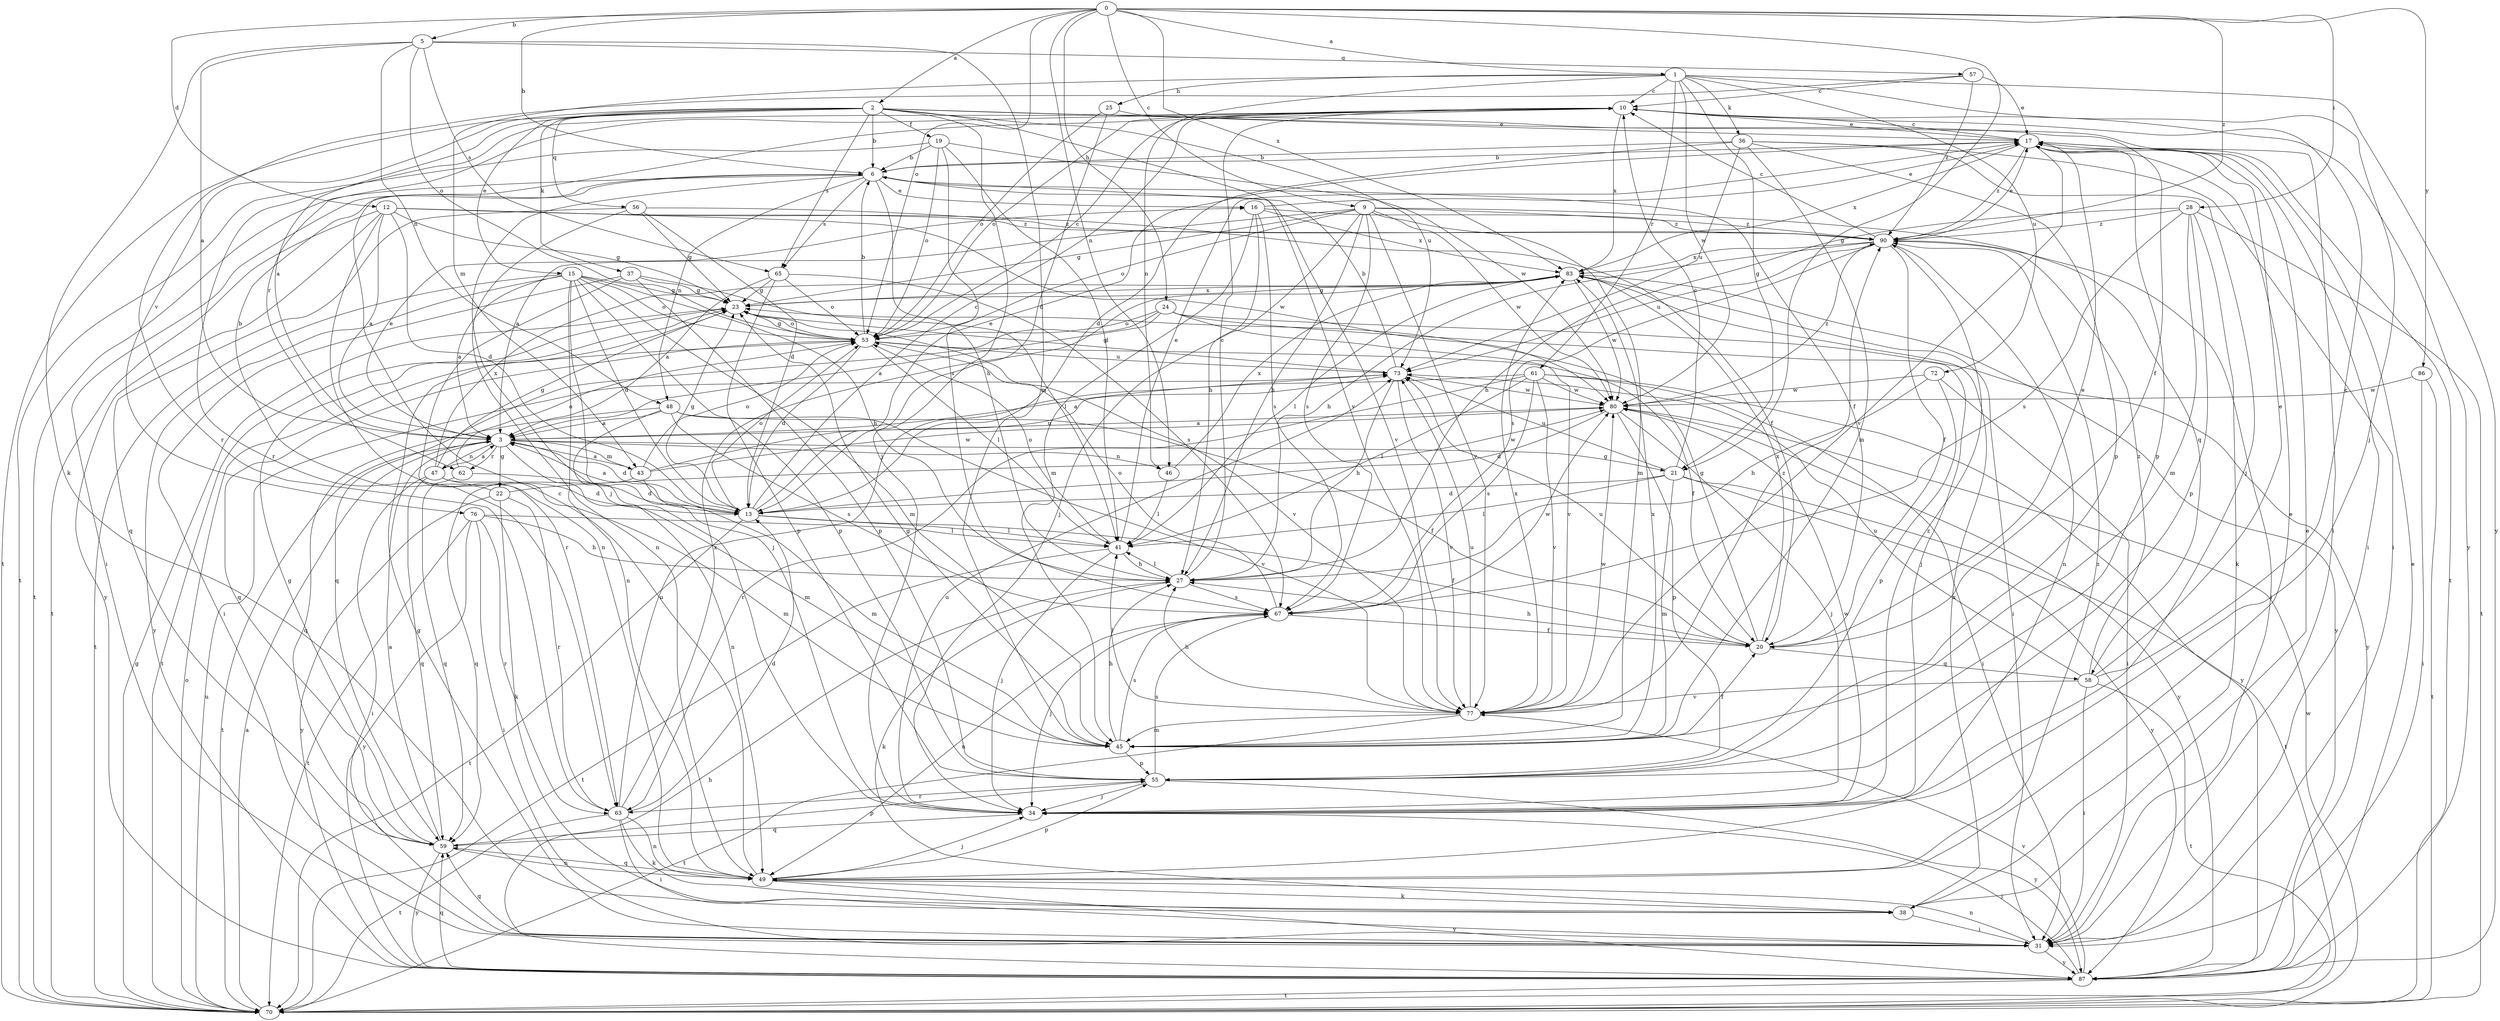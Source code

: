strict digraph  {
0;
1;
2;
3;
5;
6;
9;
10;
12;
13;
15;
16;
17;
19;
20;
21;
22;
23;
24;
25;
27;
28;
31;
34;
36;
37;
38;
41;
43;
45;
46;
47;
48;
49;
53;
55;
56;
57;
58;
59;
61;
62;
63;
65;
67;
70;
72;
73;
76;
77;
80;
83;
86;
87;
90;
0 -> 1  [label=a];
0 -> 2  [label=a];
0 -> 5  [label=b];
0 -> 6  [label=b];
0 -> 9  [label=c];
0 -> 12  [label=d];
0 -> 21  [label=g];
0 -> 24  [label=h];
0 -> 28  [label=i];
0 -> 46  [label=n];
0 -> 53  [label=o];
0 -> 83  [label=x];
0 -> 86  [label=y];
0 -> 90  [label=z];
1 -> 10  [label=c];
1 -> 21  [label=g];
1 -> 25  [label=h];
1 -> 34  [label=j];
1 -> 36  [label=k];
1 -> 43  [label=m];
1 -> 46  [label=n];
1 -> 61  [label=r];
1 -> 72  [label=u];
1 -> 80  [label=w];
1 -> 87  [label=y];
2 -> 3  [label=a];
2 -> 6  [label=b];
2 -> 15  [label=e];
2 -> 19  [label=f];
2 -> 20  [label=f];
2 -> 31  [label=i];
2 -> 34  [label=j];
2 -> 37  [label=k];
2 -> 56  [label=q];
2 -> 65  [label=s];
2 -> 70  [label=t];
2 -> 73  [label=u];
2 -> 76  [label=v];
2 -> 77  [label=v];
3 -> 13  [label=d];
3 -> 16  [label=e];
3 -> 21  [label=g];
3 -> 22  [label=g];
3 -> 43  [label=m];
3 -> 45  [label=m];
3 -> 46  [label=n];
3 -> 47  [label=n];
3 -> 62  [label=r];
3 -> 70  [label=t];
5 -> 3  [label=a];
5 -> 38  [label=k];
5 -> 45  [label=m];
5 -> 48  [label=n];
5 -> 53  [label=o];
5 -> 57  [label=q];
5 -> 65  [label=s];
6 -> 16  [label=e];
6 -> 20  [label=f];
6 -> 27  [label=h];
6 -> 31  [label=i];
6 -> 34  [label=j];
6 -> 48  [label=n];
6 -> 65  [label=s];
6 -> 70  [label=t];
6 -> 77  [label=v];
9 -> 3  [label=a];
9 -> 23  [label=g];
9 -> 27  [label=h];
9 -> 34  [label=j];
9 -> 45  [label=m];
9 -> 53  [label=o];
9 -> 58  [label=q];
9 -> 67  [label=s];
9 -> 77  [label=v];
9 -> 80  [label=w];
9 -> 90  [label=z];
10 -> 17  [label=e];
10 -> 53  [label=o];
10 -> 62  [label=r];
10 -> 63  [label=r];
10 -> 83  [label=x];
10 -> 87  [label=y];
12 -> 3  [label=a];
12 -> 13  [label=d];
12 -> 20  [label=f];
12 -> 23  [label=g];
12 -> 49  [label=n];
12 -> 70  [label=t];
12 -> 80  [label=w];
12 -> 87  [label=y];
12 -> 90  [label=z];
13 -> 3  [label=a];
13 -> 10  [label=c];
13 -> 17  [label=e];
13 -> 20  [label=f];
13 -> 23  [label=g];
13 -> 41  [label=l];
13 -> 53  [label=o];
13 -> 70  [label=t];
15 -> 3  [label=a];
15 -> 13  [label=d];
15 -> 23  [label=g];
15 -> 27  [label=h];
15 -> 34  [label=j];
15 -> 45  [label=m];
15 -> 49  [label=n];
15 -> 53  [label=o];
15 -> 55  [label=p];
15 -> 70  [label=t];
15 -> 87  [label=y];
16 -> 17  [label=e];
16 -> 27  [label=h];
16 -> 45  [label=m];
16 -> 67  [label=s];
16 -> 83  [label=x];
16 -> 90  [label=z];
17 -> 6  [label=b];
17 -> 10  [label=c];
17 -> 31  [label=i];
17 -> 55  [label=p];
17 -> 70  [label=t];
17 -> 77  [label=v];
17 -> 83  [label=x];
17 -> 90  [label=z];
19 -> 6  [label=b];
19 -> 41  [label=l];
19 -> 53  [label=o];
19 -> 67  [label=s];
19 -> 70  [label=t];
19 -> 80  [label=w];
20 -> 17  [label=e];
20 -> 23  [label=g];
20 -> 27  [label=h];
20 -> 58  [label=q];
20 -> 73  [label=u];
20 -> 83  [label=x];
21 -> 10  [label=c];
21 -> 13  [label=d];
21 -> 41  [label=l];
21 -> 45  [label=m];
21 -> 70  [label=t];
21 -> 73  [label=u];
21 -> 87  [label=y];
22 -> 6  [label=b];
22 -> 38  [label=k];
22 -> 63  [label=r];
22 -> 80  [label=w];
22 -> 87  [label=y];
23 -> 53  [label=o];
23 -> 70  [label=t];
23 -> 77  [label=v];
23 -> 83  [label=x];
24 -> 3  [label=a];
24 -> 34  [label=j];
24 -> 53  [label=o];
24 -> 59  [label=q];
24 -> 77  [label=v];
24 -> 87  [label=y];
25 -> 13  [label=d];
25 -> 17  [label=e];
25 -> 53  [label=o];
27 -> 10  [label=c];
27 -> 38  [label=k];
27 -> 41  [label=l];
27 -> 67  [label=s];
28 -> 27  [label=h];
28 -> 38  [label=k];
28 -> 45  [label=m];
28 -> 55  [label=p];
28 -> 67  [label=s];
28 -> 70  [label=t];
28 -> 90  [label=z];
31 -> 23  [label=g];
31 -> 49  [label=n];
31 -> 59  [label=q];
31 -> 87  [label=y];
34 -> 59  [label=q];
34 -> 73  [label=u];
34 -> 80  [label=w];
34 -> 90  [label=z];
36 -> 6  [label=b];
36 -> 13  [label=d];
36 -> 31  [label=i];
36 -> 34  [label=j];
36 -> 45  [label=m];
36 -> 55  [label=p];
36 -> 73  [label=u];
37 -> 23  [label=g];
37 -> 31  [label=i];
37 -> 41  [label=l];
37 -> 55  [label=p];
37 -> 63  [label=r];
38 -> 17  [label=e];
38 -> 31  [label=i];
38 -> 83  [label=x];
41 -> 17  [label=e];
41 -> 27  [label=h];
41 -> 34  [label=j];
41 -> 53  [label=o];
41 -> 70  [label=t];
43 -> 3  [label=a];
43 -> 45  [label=m];
43 -> 53  [label=o];
43 -> 59  [label=q];
43 -> 73  [label=u];
43 -> 80  [label=w];
45 -> 20  [label=f];
45 -> 23  [label=g];
45 -> 27  [label=h];
45 -> 55  [label=p];
45 -> 67  [label=s];
45 -> 83  [label=x];
46 -> 41  [label=l];
46 -> 83  [label=x];
47 -> 3  [label=a];
47 -> 13  [label=d];
47 -> 23  [label=g];
47 -> 31  [label=i];
47 -> 45  [label=m];
47 -> 59  [label=q];
47 -> 83  [label=x];
48 -> 3  [label=a];
48 -> 20  [label=f];
48 -> 49  [label=n];
48 -> 59  [label=q];
48 -> 67  [label=s];
48 -> 77  [label=v];
49 -> 10  [label=c];
49 -> 17  [label=e];
49 -> 34  [label=j];
49 -> 38  [label=k];
49 -> 55  [label=p];
49 -> 59  [label=q];
49 -> 87  [label=y];
49 -> 90  [label=z];
53 -> 6  [label=b];
53 -> 10  [label=c];
53 -> 13  [label=d];
53 -> 20  [label=f];
53 -> 23  [label=g];
53 -> 41  [label=l];
53 -> 59  [label=q];
53 -> 73  [label=u];
55 -> 34  [label=j];
55 -> 63  [label=r];
55 -> 67  [label=s];
55 -> 87  [label=y];
56 -> 13  [label=d];
56 -> 23  [label=g];
56 -> 49  [label=n];
56 -> 59  [label=q];
56 -> 90  [label=z];
57 -> 10  [label=c];
57 -> 17  [label=e];
57 -> 63  [label=r];
57 -> 90  [label=z];
58 -> 10  [label=c];
58 -> 17  [label=e];
58 -> 31  [label=i];
58 -> 70  [label=t];
58 -> 73  [label=u];
58 -> 77  [label=v];
58 -> 90  [label=z];
59 -> 3  [label=a];
59 -> 23  [label=g];
59 -> 49  [label=n];
59 -> 55  [label=p];
59 -> 87  [label=y];
61 -> 3  [label=a];
61 -> 31  [label=i];
61 -> 41  [label=l];
61 -> 63  [label=r];
61 -> 67  [label=s];
61 -> 77  [label=v];
61 -> 80  [label=w];
61 -> 87  [label=y];
62 -> 13  [label=d];
62 -> 53  [label=o];
62 -> 59  [label=q];
63 -> 13  [label=d];
63 -> 31  [label=i];
63 -> 38  [label=k];
63 -> 49  [label=n];
63 -> 70  [label=t];
63 -> 73  [label=u];
63 -> 83  [label=x];
65 -> 3  [label=a];
65 -> 23  [label=g];
65 -> 53  [label=o];
65 -> 55  [label=p];
65 -> 67  [label=s];
67 -> 20  [label=f];
67 -> 34  [label=j];
67 -> 49  [label=n];
67 -> 53  [label=o];
67 -> 80  [label=w];
70 -> 3  [label=a];
70 -> 23  [label=g];
70 -> 53  [label=o];
70 -> 73  [label=u];
70 -> 80  [label=w];
72 -> 27  [label=h];
72 -> 31  [label=i];
72 -> 55  [label=p];
72 -> 80  [label=w];
73 -> 6  [label=b];
73 -> 23  [label=g];
73 -> 27  [label=h];
73 -> 77  [label=v];
73 -> 80  [label=w];
76 -> 27  [label=h];
76 -> 31  [label=i];
76 -> 41  [label=l];
76 -> 63  [label=r];
76 -> 70  [label=t];
76 -> 87  [label=y];
77 -> 27  [label=h];
77 -> 41  [label=l];
77 -> 45  [label=m];
77 -> 70  [label=t];
77 -> 73  [label=u];
77 -> 80  [label=w];
77 -> 83  [label=x];
77 -> 90  [label=z];
80 -> 3  [label=a];
80 -> 13  [label=d];
80 -> 34  [label=j];
80 -> 55  [label=p];
80 -> 87  [label=y];
80 -> 90  [label=z];
83 -> 23  [label=g];
83 -> 31  [label=i];
83 -> 41  [label=l];
83 -> 80  [label=w];
83 -> 87  [label=y];
86 -> 31  [label=i];
86 -> 70  [label=t];
86 -> 80  [label=w];
87 -> 17  [label=e];
87 -> 27  [label=h];
87 -> 34  [label=j];
87 -> 59  [label=q];
87 -> 70  [label=t];
87 -> 77  [label=v];
90 -> 10  [label=c];
90 -> 17  [label=e];
90 -> 20  [label=f];
90 -> 27  [label=h];
90 -> 31  [label=i];
90 -> 49  [label=n];
90 -> 67  [label=s];
90 -> 73  [label=u];
90 -> 83  [label=x];
}
